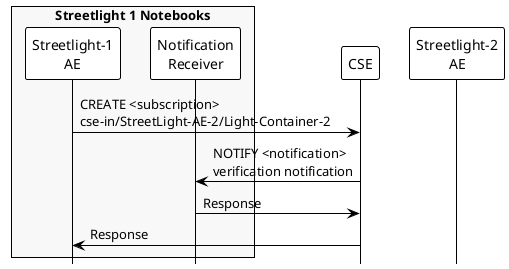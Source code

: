 @startuml
hide footbox
!theme plain
skinparam backgroundcolor transparent

box "Streetlight 1 Notebooks" #f8f8f8
participant "Streetlight-1\nAE" as AE1
participant "Notification\nReceiver" as NS
end box

participant "CSE" as CSE 

participant "Streetlight-2\nAE" as AE2


AE1 -> CSE: CREATE <subscription>\ncse-in/StreetLight-AE-2/Light-Container-2
CSE -> NS: NOTIFY <notification>\nverification notification
CSE <- NS: Response
AE1 <- CSE: Response

@enduml